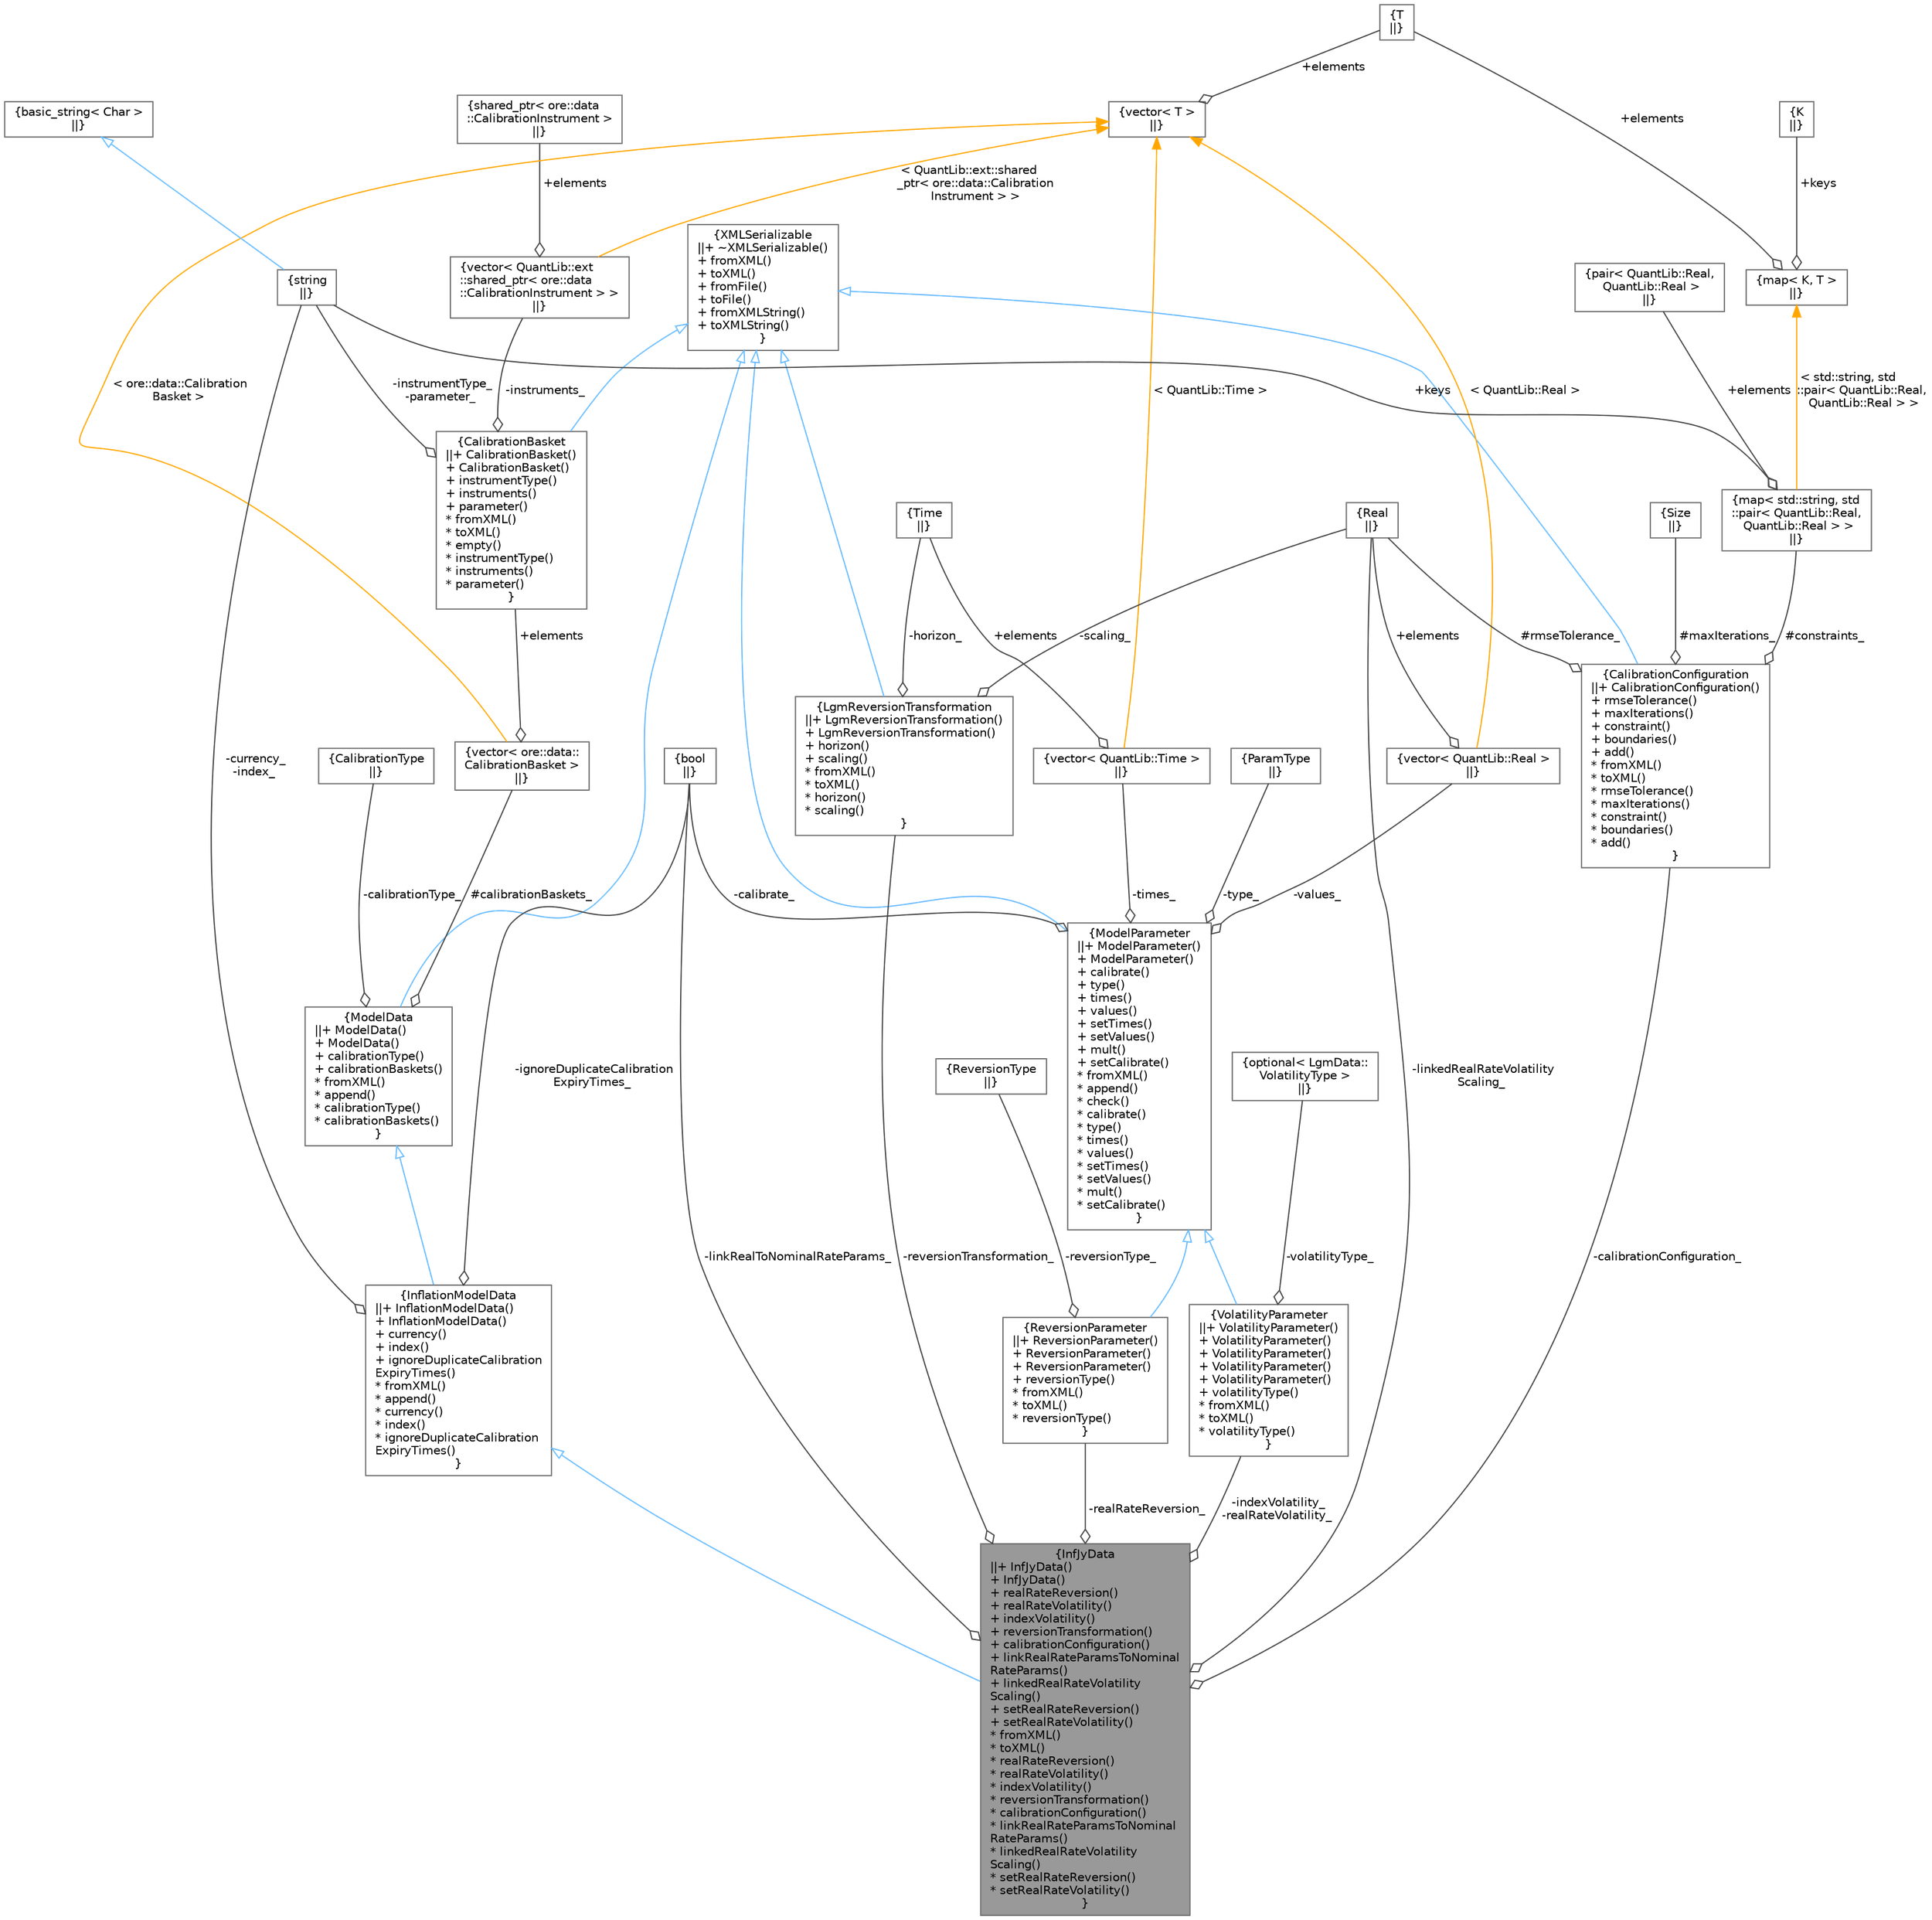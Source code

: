 digraph "InfJyData"
{
 // INTERACTIVE_SVG=YES
 // LATEX_PDF_SIZE
  bgcolor="transparent";
  edge [fontname=Helvetica,fontsize=10,labelfontname=Helvetica,labelfontsize=10];
  node [fontname=Helvetica,fontsize=10,shape=box,height=0.2,width=0.4];
  Node1 [label="{InfJyData\n||+ InfJyData()\l+ InfJyData()\l+ realRateReversion()\l+ realRateVolatility()\l+ indexVolatility()\l+ reversionTransformation()\l+ calibrationConfiguration()\l+ linkRealRateParamsToNominal\lRateParams()\l+ linkedRealRateVolatility\lScaling()\l+ setRealRateReversion()\l+ setRealRateVolatility()\l* fromXML()\l* toXML()\l* realRateReversion()\l* realRateVolatility()\l* indexVolatility()\l* reversionTransformation()\l* calibrationConfiguration()\l* linkRealRateParamsToNominal\lRateParams()\l* linkedRealRateVolatility\lScaling()\l* setRealRateReversion()\l* setRealRateVolatility()\l}",height=0.2,width=0.4,color="gray40", fillcolor="grey60", style="filled", fontcolor="black",tooltip=" "];
  Node2 -> Node1 [dir="back",color="steelblue1",style="solid",arrowtail="onormal"];
  Node2 [label="{InflationModelData\n||+ InflationModelData()\l+ InflationModelData()\l+ currency()\l+ index()\l+ ignoreDuplicateCalibration\lExpiryTimes()\l* fromXML()\l* append()\l* currency()\l* index()\l* ignoreDuplicateCalibration\lExpiryTimes()\l}",height=0.2,width=0.4,color="gray40", fillcolor="white", style="filled",URL="$classore_1_1data_1_1_inflation_model_data.html",tooltip=" "];
  Node3 -> Node2 [dir="back",color="steelblue1",style="solid",arrowtail="onormal"];
  Node3 [label="{ModelData\n||+ ModelData()\l+ ModelData()\l+ calibrationType()\l+ calibrationBaskets()\l* fromXML()\l* append()\l* calibrationType()\l* calibrationBaskets()\l}",height=0.2,width=0.4,color="gray40", fillcolor="white", style="filled",URL="$classore_1_1data_1_1_model_data.html",tooltip=" "];
  Node4 -> Node3 [dir="back",color="steelblue1",style="solid",arrowtail="onormal"];
  Node4 [label="{XMLSerializable\n||+ ~XMLSerializable()\l+ fromXML()\l+ toXML()\l+ fromFile()\l+ toFile()\l+ fromXMLString()\l+ toXMLString()\l}",height=0.2,width=0.4,color="gray40", fillcolor="white", style="filled",URL="$classore_1_1data_1_1_x_m_l_serializable.html",tooltip="Base class for all serializable classes."];
  Node5 -> Node3 [color="grey25",style="solid",label=" -calibrationType_" ,arrowhead="odiamond"];
  Node5 [label="{CalibrationType\n||}",height=0.2,width=0.4,color="gray40", fillcolor="white", style="filled",tooltip=" "];
  Node6 -> Node3 [color="grey25",style="solid",label=" #calibrationBaskets_" ,arrowhead="odiamond"];
  Node6 [label="{vector\< ore::data::\lCalibrationBasket \>\n||}",height=0.2,width=0.4,color="gray40", fillcolor="white", style="filled",tooltip=" "];
  Node7 -> Node6 [color="grey25",style="solid",label=" +elements" ,arrowhead="odiamond"];
  Node7 [label="{CalibrationBasket\n||+ CalibrationBasket()\l+ CalibrationBasket()\l+ instrumentType()\l+ instruments()\l+ parameter()\l* fromXML()\l* toXML()\l* empty()\l* instrumentType()\l* instruments()\l* parameter()\l}",height=0.2,width=0.4,color="gray40", fillcolor="white", style="filled",URL="$classore_1_1data_1_1_calibration_basket.html",tooltip=" "];
  Node4 -> Node7 [dir="back",color="steelblue1",style="solid",arrowtail="onormal"];
  Node8 -> Node7 [color="grey25",style="solid",label=" -instruments_" ,arrowhead="odiamond"];
  Node8 [label="{vector\< QuantLib::ext\l::shared_ptr\< ore::data\l::CalibrationInstrument \> \>\n||}",height=0.2,width=0.4,color="gray40", fillcolor="white", style="filled",tooltip=" "];
  Node9 -> Node8 [color="grey25",style="solid",label=" +elements" ,arrowhead="odiamond"];
  Node9 [label="{shared_ptr\< ore::data\l::CalibrationInstrument \>\n||}",height=0.2,width=0.4,color="gray40", fillcolor="white", style="filled",tooltip=" "];
  Node10 -> Node8 [dir="back",color="orange",style="solid",label=" \< QuantLib::ext::shared\l_ptr\< ore::data::Calibration\lInstrument \> \>" ];
  Node10 [label="{vector\< T \>\n||}",height=0.2,width=0.4,color="gray40", fillcolor="white", style="filled",tooltip=" "];
  Node11 -> Node10 [color="grey25",style="solid",label=" +elements" ,arrowhead="odiamond"];
  Node11 [label="{T\n||}",height=0.2,width=0.4,color="gray40", fillcolor="white", style="filled",tooltip=" "];
  Node12 -> Node7 [color="grey25",style="solid",label=" -instrumentType_\n-parameter_" ,arrowhead="odiamond"];
  Node12 [label="{string\n||}",height=0.2,width=0.4,color="gray40", fillcolor="white", style="filled",tooltip=" "];
  Node13 -> Node12 [dir="back",color="steelblue1",style="solid",arrowtail="onormal"];
  Node13 [label="{basic_string\< Char \>\n||}",height=0.2,width=0.4,color="gray40", fillcolor="white", style="filled",tooltip=" "];
  Node10 -> Node6 [dir="back",color="orange",style="solid",label=" \< ore::data::Calibration\lBasket \>" ];
  Node12 -> Node2 [color="grey25",style="solid",label=" -currency_\n-index_" ,arrowhead="odiamond"];
  Node14 -> Node2 [color="grey25",style="solid",label=" -ignoreDuplicateCalibration\lExpiryTimes_" ,arrowhead="odiamond"];
  Node14 [label="{bool\n||}",height=0.2,width=0.4,color="gray40", fillcolor="white", style="filled",URL="$classbool.html",tooltip=" "];
  Node15 -> Node1 [color="grey25",style="solid",label=" -realRateReversion_" ,arrowhead="odiamond"];
  Node15 [label="{ReversionParameter\n||+ ReversionParameter()\l+ ReversionParameter()\l+ ReversionParameter()\l+ reversionType()\l* fromXML()\l* toXML()\l* reversionType()\l}",height=0.2,width=0.4,color="gray40", fillcolor="white", style="filled",URL="$classore_1_1data_1_1_reversion_parameter.html",tooltip=" "];
  Node16 -> Node15 [dir="back",color="steelblue1",style="solid",arrowtail="onormal"];
  Node16 [label="{ModelParameter\n||+ ModelParameter()\l+ ModelParameter()\l+ calibrate()\l+ type()\l+ times()\l+ values()\l+ setTimes()\l+ setValues()\l+ mult()\l+ setCalibrate()\l* fromXML()\l* append()\l* check()\l* calibrate()\l* type()\l* times()\l* values()\l* setTimes()\l* setValues()\l* mult()\l* setCalibrate()\l}",height=0.2,width=0.4,color="gray40", fillcolor="white", style="filled",URL="$classore_1_1data_1_1_model_parameter.html",tooltip=" "];
  Node4 -> Node16 [dir="back",color="steelblue1",style="solid",arrowtail="onormal"];
  Node14 -> Node16 [color="grey25",style="solid",label=" -calibrate_" ,arrowhead="odiamond"];
  Node17 -> Node16 [color="grey25",style="solid",label=" -type_" ,arrowhead="odiamond"];
  Node17 [label="{ParamType\n||}",height=0.2,width=0.4,color="gray40", fillcolor="white", style="filled",tooltip=" "];
  Node18 -> Node16 [color="grey25",style="solid",label=" -times_" ,arrowhead="odiamond"];
  Node18 [label="{vector\< QuantLib::Time \>\n||}",height=0.2,width=0.4,color="gray40", fillcolor="white", style="filled",tooltip=" "];
  Node19 -> Node18 [color="grey25",style="solid",label=" +elements" ,arrowhead="odiamond"];
  Node19 [label="{Time\n||}",height=0.2,width=0.4,color="gray40", fillcolor="white", style="filled",tooltip=" "];
  Node10 -> Node18 [dir="back",color="orange",style="solid",label=" \< QuantLib::Time \>" ];
  Node20 -> Node16 [color="grey25",style="solid",label=" -values_" ,arrowhead="odiamond"];
  Node20 [label="{vector\< QuantLib::Real \>\n||}",height=0.2,width=0.4,color="gray40", fillcolor="white", style="filled",tooltip=" "];
  Node21 -> Node20 [color="grey25",style="solid",label=" +elements" ,arrowhead="odiamond"];
  Node21 [label="{Real\n||}",height=0.2,width=0.4,color="gray40", fillcolor="white", style="filled",tooltip=" "];
  Node10 -> Node20 [dir="back",color="orange",style="solid",label=" \< QuantLib::Real \>" ];
  Node22 -> Node15 [color="grey25",style="solid",label=" -reversionType_" ,arrowhead="odiamond"];
  Node22 [label="{ReversionType\n||}",height=0.2,width=0.4,color="gray40", fillcolor="white", style="filled",tooltip=" "];
  Node23 -> Node1 [color="grey25",style="solid",label=" -indexVolatility_\n-realRateVolatility_" ,arrowhead="odiamond"];
  Node23 [label="{VolatilityParameter\n||+ VolatilityParameter()\l+ VolatilityParameter()\l+ VolatilityParameter()\l+ VolatilityParameter()\l+ VolatilityParameter()\l+ volatilityType()\l* fromXML()\l* toXML()\l* volatilityType()\l}",height=0.2,width=0.4,color="gray40", fillcolor="white", style="filled",URL="$classore_1_1data_1_1_volatility_parameter.html",tooltip=" "];
  Node16 -> Node23 [dir="back",color="steelblue1",style="solid",arrowtail="onormal"];
  Node24 -> Node23 [color="grey25",style="solid",label=" -volatilityType_" ,arrowhead="odiamond"];
  Node24 [label="{optional\< LgmData::\lVolatilityType \>\n||}",height=0.2,width=0.4,color="gray40", fillcolor="white", style="filled",tooltip=" "];
  Node25 -> Node1 [color="grey25",style="solid",label=" -reversionTransformation_" ,arrowhead="odiamond"];
  Node25 [label="{LgmReversionTransformation\n||+ LgmReversionTransformation()\l+ LgmReversionTransformation()\l+ horizon()\l+ scaling()\l* fromXML()\l* toXML()\l* horizon()\l* scaling()\l}",height=0.2,width=0.4,color="gray40", fillcolor="white", style="filled",URL="$classore_1_1data_1_1_lgm_reversion_transformation.html",tooltip=" "];
  Node4 -> Node25 [dir="back",color="steelblue1",style="solid",arrowtail="onormal"];
  Node19 -> Node25 [color="grey25",style="solid",label=" -horizon_" ,arrowhead="odiamond"];
  Node21 -> Node25 [color="grey25",style="solid",label=" -scaling_" ,arrowhead="odiamond"];
  Node26 -> Node1 [color="grey25",style="solid",label=" -calibrationConfiguration_" ,arrowhead="odiamond"];
  Node26 [label="{CalibrationConfiguration\n||+ CalibrationConfiguration()\l+ rmseTolerance()\l+ maxIterations()\l+ constraint()\l+ boundaries()\l+ add()\l* fromXML()\l* toXML()\l* rmseTolerance()\l* maxIterations()\l* constraint()\l* boundaries()\l* add()\l}",height=0.2,width=0.4,color="gray40", fillcolor="white", style="filled",URL="$classore_1_1data_1_1_calibration_configuration.html",tooltip=" "];
  Node4 -> Node26 [dir="back",color="steelblue1",style="solid",arrowtail="onormal"];
  Node21 -> Node26 [color="grey25",style="solid",label=" #rmseTolerance_" ,arrowhead="odiamond"];
  Node27 -> Node26 [color="grey25",style="solid",label=" #maxIterations_" ,arrowhead="odiamond"];
  Node27 [label="{Size\n||}",height=0.2,width=0.4,color="gray40", fillcolor="white", style="filled",tooltip=" "];
  Node28 -> Node26 [color="grey25",style="solid",label=" #constraints_" ,arrowhead="odiamond"];
  Node28 [label="{map\< std::string, std\l::pair\< QuantLib::Real,\l QuantLib::Real \> \>\n||}",height=0.2,width=0.4,color="gray40", fillcolor="white", style="filled",tooltip=" "];
  Node12 -> Node28 [color="grey25",style="solid",label=" +keys" ,arrowhead="odiamond"];
  Node29 -> Node28 [color="grey25",style="solid",label=" +elements" ,arrowhead="odiamond"];
  Node29 [label="{pair\< QuantLib::Real,\l QuantLib::Real \>\n||}",height=0.2,width=0.4,color="gray40", fillcolor="white", style="filled",tooltip=" "];
  Node30 -> Node28 [dir="back",color="orange",style="solid",label=" \< std::string, std\l::pair\< QuantLib::Real,\l QuantLib::Real \> \>" ];
  Node30 [label="{map\< K, T \>\n||}",height=0.2,width=0.4,color="gray40", fillcolor="white", style="filled",tooltip=" "];
  Node31 -> Node30 [color="grey25",style="solid",label=" +keys" ,arrowhead="odiamond"];
  Node31 [label="{K\n||}",height=0.2,width=0.4,color="gray40", fillcolor="white", style="filled",tooltip=" "];
  Node11 -> Node30 [color="grey25",style="solid",label=" +elements" ,arrowhead="odiamond"];
  Node14 -> Node1 [color="grey25",style="solid",label=" -linkRealToNominalRateParams_" ,arrowhead="odiamond"];
  Node21 -> Node1 [color="grey25",style="solid",label=" -linkedRealRateVolatility\lScaling_" ,arrowhead="odiamond"];
}

